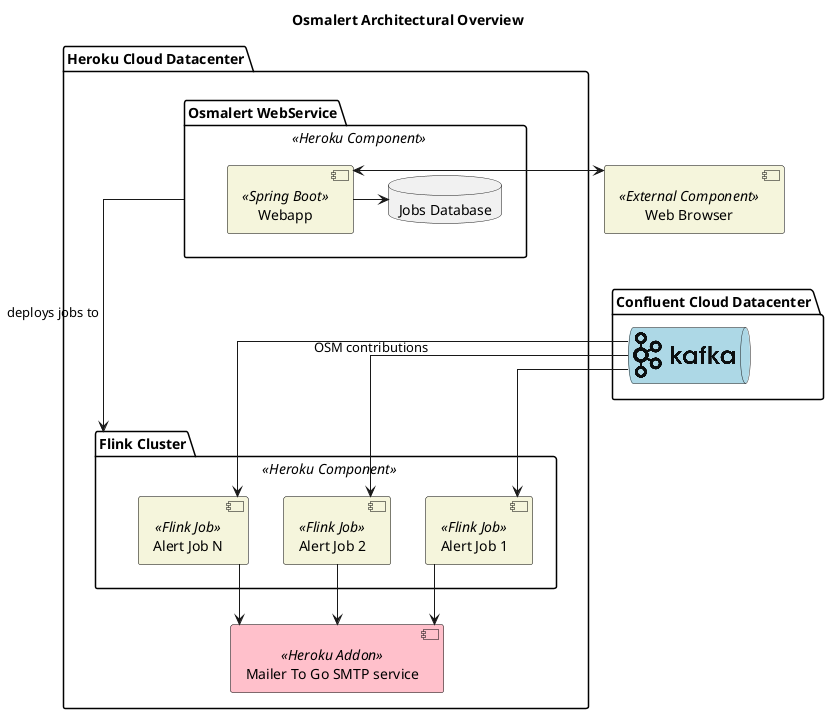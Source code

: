 @startuml
!include <logos/kafka>

title "Osmalert Architectural Overview"

skinparam linetype ortho


<style>
    queue {
      BackGroundColor #lightblue
    }

    component {
      BackGroundColor #beige
      LineColor black
    }
</style>

folder "Confluent Cloud Datacenter"  {

    queue "<$kafka>" as kafka

}

component "Web Browser" <<External Component>> as browser


folder "Heroku Cloud Datacenter"  {

    component "Mailer To Go SMTP service" <<Heroku Addon>> as mail #pink

    "Osmalert WebService" ---> "Flink Cluster" : "deploys jobs to "

    folder "Osmalert WebService" <<Heroku Component>>  {

        database  "Jobs Database" as jobsdb

        component "Webapp" as bootapp <<Spring Boot>>

        bootapp <-> browser

        bootapp -> jobsdb
    }

    folder "Flink Cluster" <<Heroku Component>>  {

        component "Alert Job 1" as job1 <<Flink Job>>
        component "Alert Job 2" as job2 <<Flink Job>>
        component "Alert Job N" as job3 <<Flink Job>>


        kafka --> job1
        kafka --> job2 : OSM contributions
        kafka --> job3

        job1 --> mail
        job2 --> mail
        job3 --> mail

    }


}


@enduml